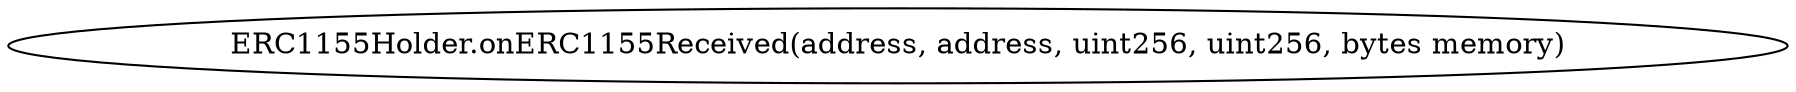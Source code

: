 digraph "" {
	graph [bb="0,0,719.38,36"];
	node [label="\N"];
	"ERC1155Holder.onERC1155Received(address, address, uint256, uint256, bytes memory)"	 [height=0.5,
		pos="359.69,18",
		width=9.9914];
}
digraph "" {
	graph [bb="0,0,719.38,36"];
	node [label="\N"];
	"ERC1155Holder.onERC1155Received(address, address, uint256, uint256, bytes memory)"	 [height=0.5,
		pos="359.69,18",
		width=9.9914];
}
